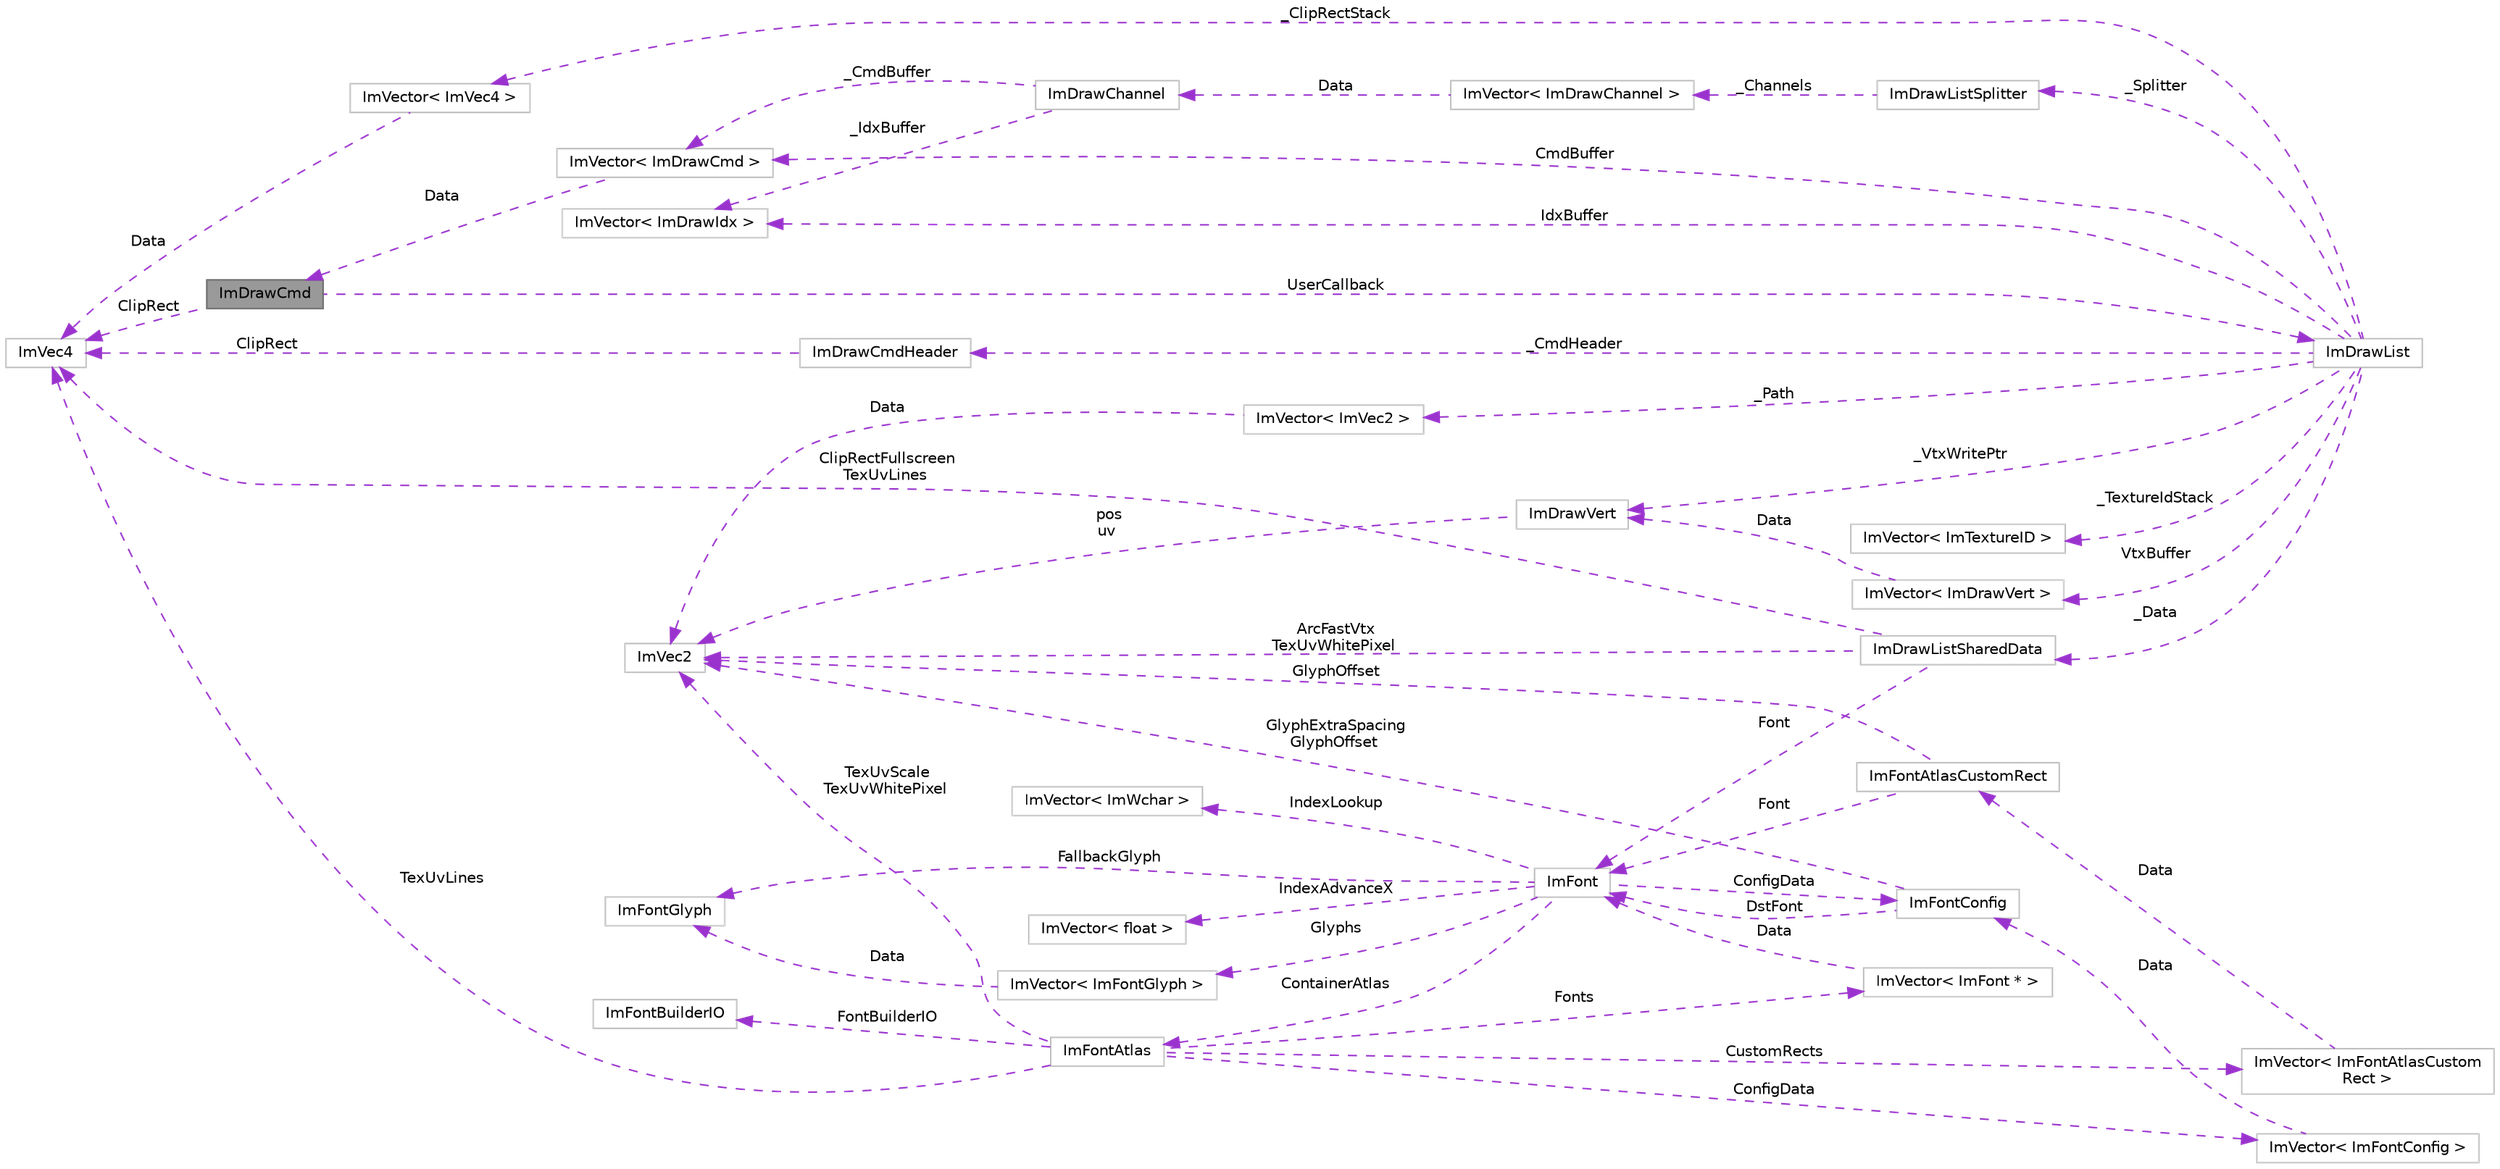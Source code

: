 digraph "ImDrawCmd"
{
 // LATEX_PDF_SIZE
  bgcolor="transparent";
  edge [fontname=Helvetica,fontsize=10,labelfontname=Helvetica,labelfontsize=10];
  node [fontname=Helvetica,fontsize=10,shape=box,height=0.2,width=0.4];
  rankdir="LR";
  Node1 [label="ImDrawCmd",height=0.2,width=0.4,color="gray40", fillcolor="grey60", style="filled", fontcolor="black",tooltip=" "];
  Node2 -> Node1 [dir="back",color="darkorchid3",style="dashed",label=" ClipRect" ];
  Node2 [label="ImVec4",height=0.2,width=0.4,color="grey75", fillcolor="white", style="filled",URL="$struct_im_vec4.html",tooltip=" "];
  Node3 -> Node1 [dir="back",color="darkorchid3",style="dashed",label=" UserCallback" ];
  Node3 [label="ImDrawList",height=0.2,width=0.4,color="grey75", fillcolor="white", style="filled",URL="$struct_im_draw_list.html",tooltip=" "];
  Node4 -> Node3 [dir="back",color="darkorchid3",style="dashed",label=" CmdBuffer" ];
  Node4 [label="ImVector\< ImDrawCmd \>",height=0.2,width=0.4,color="grey75", fillcolor="white", style="filled",URL="$struct_im_vector.html",tooltip=" "];
  Node1 -> Node4 [dir="back",color="darkorchid3",style="dashed",label=" Data" ];
  Node5 -> Node3 [dir="back",color="darkorchid3",style="dashed",label=" IdxBuffer" ];
  Node5 [label="ImVector\< ImDrawIdx \>",height=0.2,width=0.4,color="grey75", fillcolor="white", style="filled",URL="$struct_im_vector.html",tooltip=" "];
  Node6 -> Node3 [dir="back",color="darkorchid3",style="dashed",label=" VtxBuffer" ];
  Node6 [label="ImVector\< ImDrawVert \>",height=0.2,width=0.4,color="grey75", fillcolor="white", style="filled",URL="$struct_im_vector.html",tooltip=" "];
  Node7 -> Node6 [dir="back",color="darkorchid3",style="dashed",label=" Data" ];
  Node7 [label="ImDrawVert",height=0.2,width=0.4,color="grey75", fillcolor="white", style="filled",URL="$struct_im_draw_vert.html",tooltip=" "];
  Node8 -> Node7 [dir="back",color="darkorchid3",style="dashed",label=" pos\nuv" ];
  Node8 [label="ImVec2",height=0.2,width=0.4,color="grey75", fillcolor="white", style="filled",URL="$struct_im_vec2.html",tooltip=" "];
  Node9 -> Node3 [dir="back",color="darkorchid3",style="dashed",label=" _Data" ];
  Node9 [label="ImDrawListSharedData",height=0.2,width=0.4,color="grey75", fillcolor="white", style="filled",URL="$struct_im_draw_list_shared_data.html",tooltip=" "];
  Node8 -> Node9 [dir="back",color="darkorchid3",style="dashed",label=" ArcFastVtx\nTexUvWhitePixel" ];
  Node10 -> Node9 [dir="back",color="darkorchid3",style="dashed",label=" Font" ];
  Node10 [label="ImFont",height=0.2,width=0.4,color="grey75", fillcolor="white", style="filled",URL="$struct_im_font.html",tooltip=" "];
  Node11 -> Node10 [dir="back",color="darkorchid3",style="dashed",label=" IndexAdvanceX" ];
  Node11 [label="ImVector\< float \>",height=0.2,width=0.4,color="grey75", fillcolor="white", style="filled",URL="$struct_im_vector.html",tooltip=" "];
  Node12 -> Node10 [dir="back",color="darkorchid3",style="dashed",label=" IndexLookup" ];
  Node12 [label="ImVector\< ImWchar \>",height=0.2,width=0.4,color="grey75", fillcolor="white", style="filled",URL="$struct_im_vector.html",tooltip=" "];
  Node13 -> Node10 [dir="back",color="darkorchid3",style="dashed",label=" Glyphs" ];
  Node13 [label="ImVector\< ImFontGlyph \>",height=0.2,width=0.4,color="grey75", fillcolor="white", style="filled",URL="$struct_im_vector.html",tooltip=" "];
  Node14 -> Node13 [dir="back",color="darkorchid3",style="dashed",label=" Data" ];
  Node14 [label="ImFontGlyph",height=0.2,width=0.4,color="grey75", fillcolor="white", style="filled",URL="$struct_im_font_glyph.html",tooltip=" "];
  Node14 -> Node10 [dir="back",color="darkorchid3",style="dashed",label=" FallbackGlyph" ];
  Node15 -> Node10 [dir="back",color="darkorchid3",style="dashed",label=" ContainerAtlas" ];
  Node15 [label="ImFontAtlas",height=0.2,width=0.4,color="grey75", fillcolor="white", style="filled",URL="$struct_im_font_atlas.html",tooltip=" "];
  Node8 -> Node15 [dir="back",color="darkorchid3",style="dashed",label=" TexUvScale\nTexUvWhitePixel" ];
  Node16 -> Node15 [dir="back",color="darkorchid3",style="dashed",label=" Fonts" ];
  Node16 [label="ImVector\< ImFont * \>",height=0.2,width=0.4,color="grey75", fillcolor="white", style="filled",URL="$struct_im_vector.html",tooltip=" "];
  Node10 -> Node16 [dir="back",color="darkorchid3",style="dashed",label=" Data" ];
  Node17 -> Node15 [dir="back",color="darkorchid3",style="dashed",label=" CustomRects" ];
  Node17 [label="ImVector\< ImFontAtlasCustom\lRect \>",height=0.2,width=0.4,color="grey75", fillcolor="white", style="filled",URL="$struct_im_vector.html",tooltip=" "];
  Node18 -> Node17 [dir="back",color="darkorchid3",style="dashed",label=" Data" ];
  Node18 [label="ImFontAtlasCustomRect",height=0.2,width=0.4,color="grey75", fillcolor="white", style="filled",URL="$struct_im_font_atlas_custom_rect.html",tooltip=" "];
  Node8 -> Node18 [dir="back",color="darkorchid3",style="dashed",label=" GlyphOffset" ];
  Node10 -> Node18 [dir="back",color="darkorchid3",style="dashed",label=" Font" ];
  Node19 -> Node15 [dir="back",color="darkorchid3",style="dashed",label=" ConfigData" ];
  Node19 [label="ImVector\< ImFontConfig \>",height=0.2,width=0.4,color="grey75", fillcolor="white", style="filled",URL="$struct_im_vector.html",tooltip=" "];
  Node20 -> Node19 [dir="back",color="darkorchid3",style="dashed",label=" Data" ];
  Node20 [label="ImFontConfig",height=0.2,width=0.4,color="grey75", fillcolor="white", style="filled",URL="$struct_im_font_config.html",tooltip=" "];
  Node8 -> Node20 [dir="back",color="darkorchid3",style="dashed",label=" GlyphExtraSpacing\nGlyphOffset" ];
  Node10 -> Node20 [dir="back",color="darkorchid3",style="dashed",label=" DstFont" ];
  Node2 -> Node15 [dir="back",color="darkorchid3",style="dashed",label=" TexUvLines" ];
  Node21 -> Node15 [dir="back",color="darkorchid3",style="dashed",label=" FontBuilderIO" ];
  Node21 [label="ImFontBuilderIO",height=0.2,width=0.4,color="grey75", fillcolor="white", style="filled",URL="$struct_im_font_builder_i_o.html",tooltip=" "];
  Node20 -> Node10 [dir="back",color="darkorchid3",style="dashed",label=" ConfigData" ];
  Node2 -> Node9 [dir="back",color="darkorchid3",style="dashed",label=" ClipRectFullscreen\nTexUvLines" ];
  Node7 -> Node3 [dir="back",color="darkorchid3",style="dashed",label=" _VtxWritePtr" ];
  Node22 -> Node3 [dir="back",color="darkorchid3",style="dashed",label=" _ClipRectStack" ];
  Node22 [label="ImVector\< ImVec4 \>",height=0.2,width=0.4,color="grey75", fillcolor="white", style="filled",URL="$struct_im_vector.html",tooltip=" "];
  Node2 -> Node22 [dir="back",color="darkorchid3",style="dashed",label=" Data" ];
  Node23 -> Node3 [dir="back",color="darkorchid3",style="dashed",label=" _TextureIdStack" ];
  Node23 [label="ImVector\< ImTextureID \>",height=0.2,width=0.4,color="grey75", fillcolor="white", style="filled",URL="$struct_im_vector.html",tooltip=" "];
  Node24 -> Node3 [dir="back",color="darkorchid3",style="dashed",label=" _Path" ];
  Node24 [label="ImVector\< ImVec2 \>",height=0.2,width=0.4,color="grey75", fillcolor="white", style="filled",URL="$struct_im_vector.html",tooltip=" "];
  Node8 -> Node24 [dir="back",color="darkorchid3",style="dashed",label=" Data" ];
  Node25 -> Node3 [dir="back",color="darkorchid3",style="dashed",label=" _CmdHeader" ];
  Node25 [label="ImDrawCmdHeader",height=0.2,width=0.4,color="grey75", fillcolor="white", style="filled",URL="$struct_im_draw_cmd_header.html",tooltip=" "];
  Node2 -> Node25 [dir="back",color="darkorchid3",style="dashed",label=" ClipRect" ];
  Node26 -> Node3 [dir="back",color="darkorchid3",style="dashed",label=" _Splitter" ];
  Node26 [label="ImDrawListSplitter",height=0.2,width=0.4,color="grey75", fillcolor="white", style="filled",URL="$struct_im_draw_list_splitter.html",tooltip=" "];
  Node27 -> Node26 [dir="back",color="darkorchid3",style="dashed",label=" _Channels" ];
  Node27 [label="ImVector\< ImDrawChannel \>",height=0.2,width=0.4,color="grey75", fillcolor="white", style="filled",URL="$struct_im_vector.html",tooltip=" "];
  Node28 -> Node27 [dir="back",color="darkorchid3",style="dashed",label=" Data" ];
  Node28 [label="ImDrawChannel",height=0.2,width=0.4,color="grey75", fillcolor="white", style="filled",URL="$struct_im_draw_channel.html",tooltip=" "];
  Node4 -> Node28 [dir="back",color="darkorchid3",style="dashed",label=" _CmdBuffer" ];
  Node5 -> Node28 [dir="back",color="darkorchid3",style="dashed",label=" _IdxBuffer" ];
}
